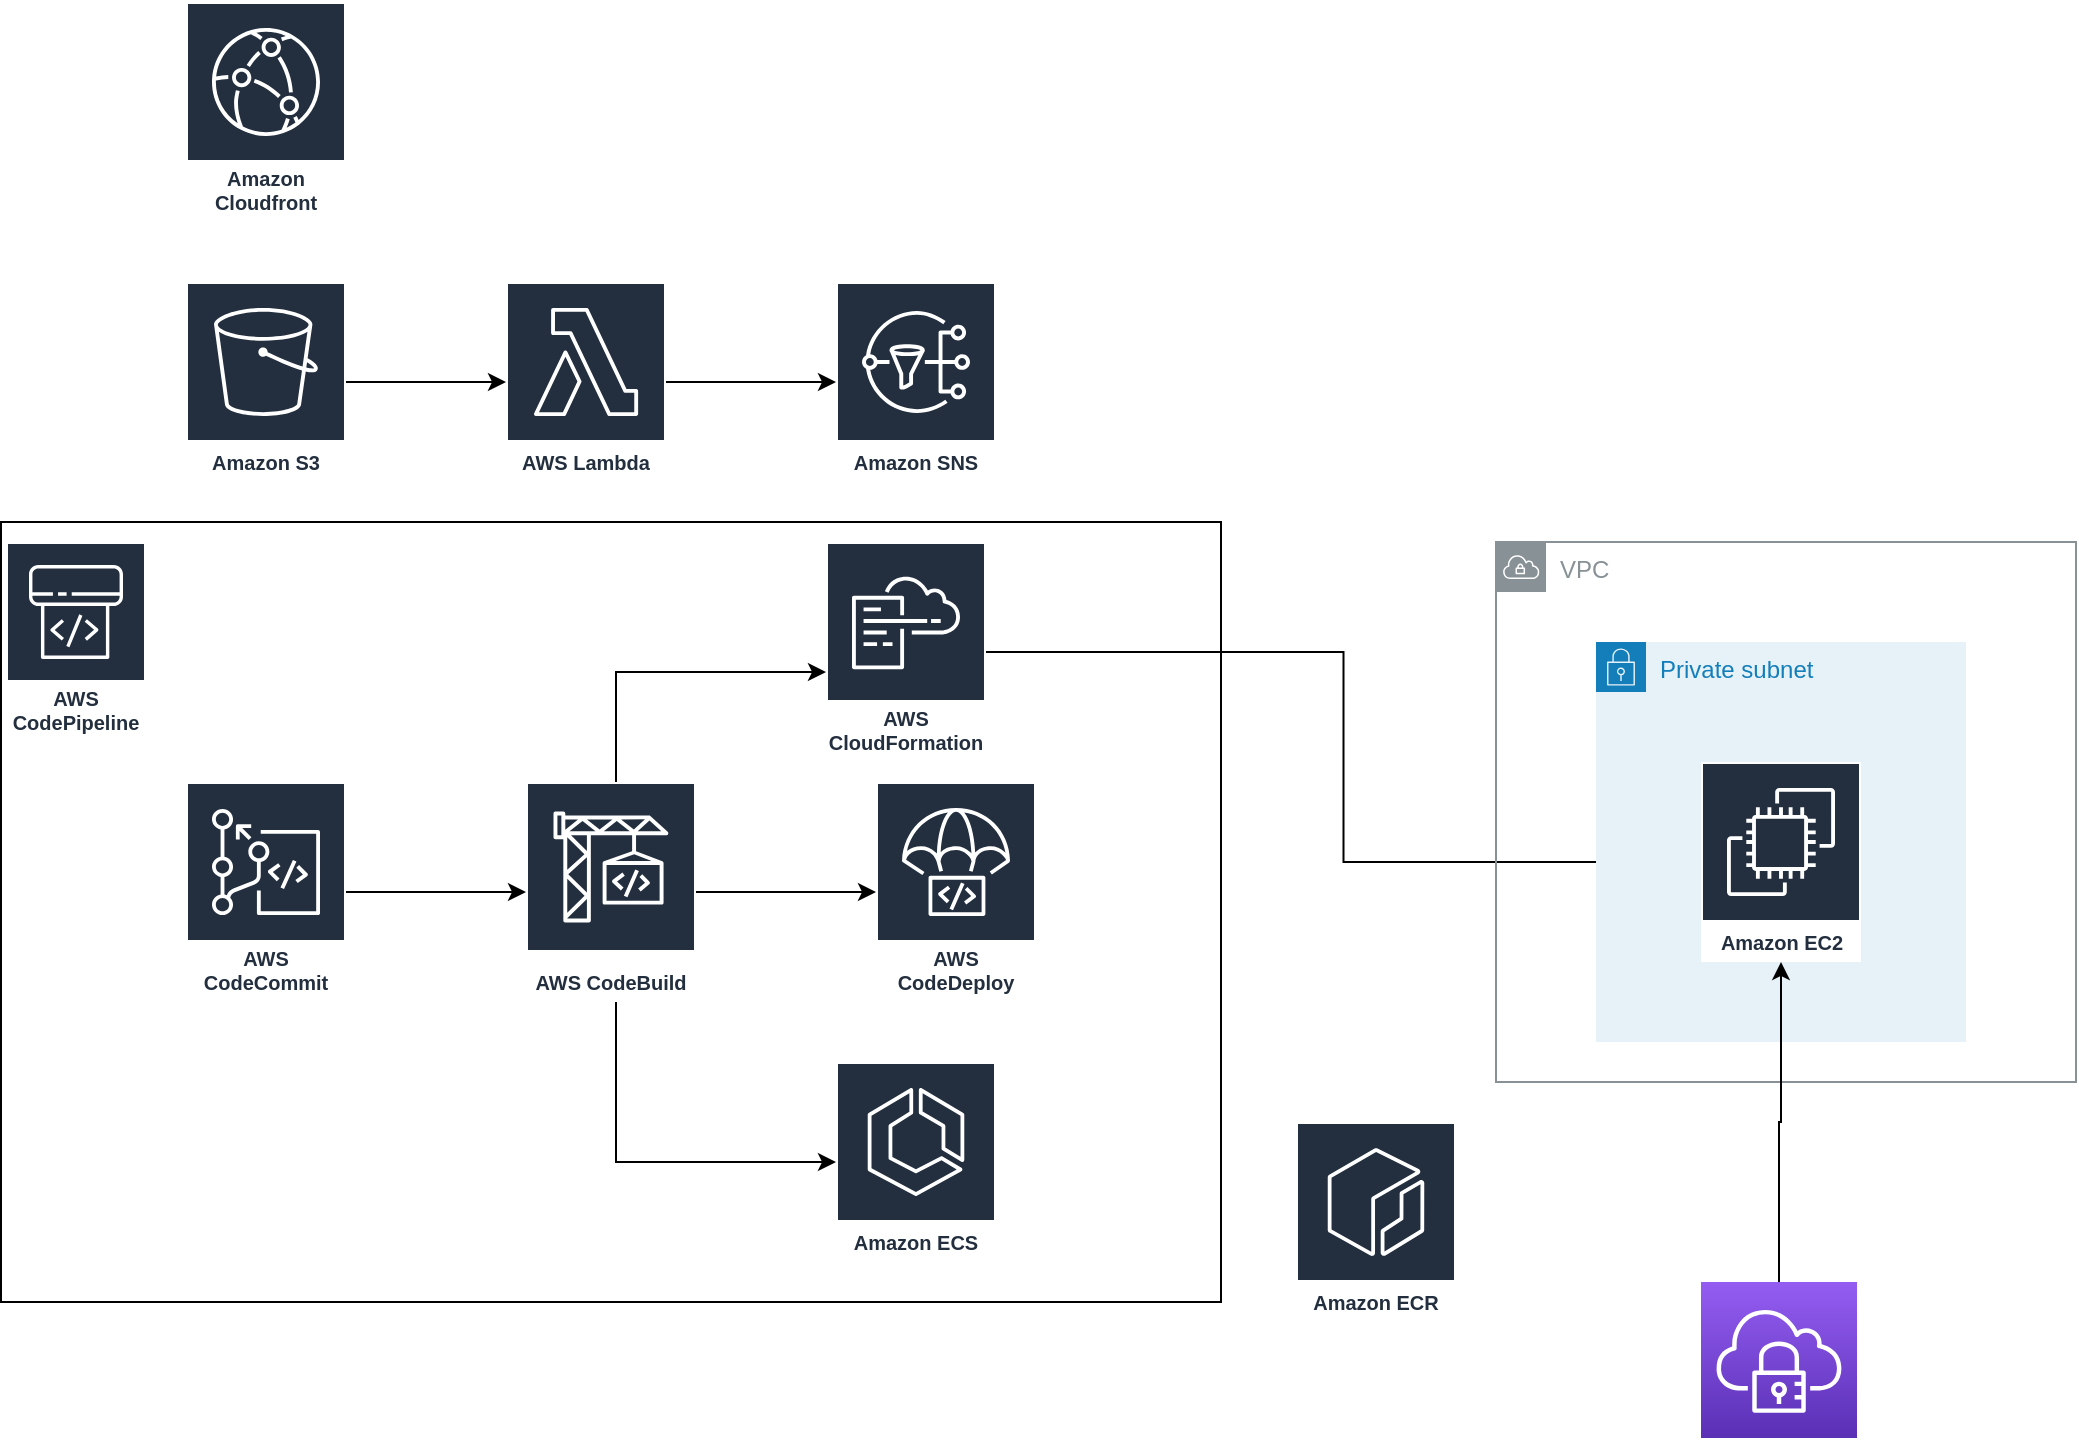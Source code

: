 <mxfile version="20.8.5" type="github">
  <diagram id="EkNbON0QIEz4dbVsxRn2" name="페이지-1">
    <mxGraphModel dx="1687" dy="920" grid="1" gridSize="10" guides="1" tooltips="1" connect="1" arrows="1" fold="1" page="1" pageScale="1" pageWidth="1169" pageHeight="827" math="0" shadow="0">
      <root>
        <mxCell id="0" />
        <mxCell id="1" parent="0" />
        <mxCell id="FlsoNrAaLQkfGbZSRwKs-5" value="" style="rounded=0;whiteSpace=wrap;html=1;" vertex="1" parent="1">
          <mxGeometry x="32.5" y="320" width="610" height="390" as="geometry" />
        </mxCell>
        <mxCell id="FlsoNrAaLQkfGbZSRwKs-2" style="edgeStyle=orthogonalEdgeStyle;rounded=0;orthogonalLoop=1;jettySize=auto;html=1;" edge="1" parent="1" source="FlsoNrAaLQkfGbZSRwKs-1" target="FlsoNrAaLQkfGbZSRwKs-3">
          <mxGeometry relative="1" as="geometry">
            <mxPoint x="295" y="535" as="targetPoint" />
          </mxGeometry>
        </mxCell>
        <mxCell id="FlsoNrAaLQkfGbZSRwKs-1" value="AWS CodeCommit" style="sketch=0;outlineConnect=0;fontColor=#232F3E;gradientColor=none;strokeColor=#ffffff;fillColor=#232F3E;dashed=0;verticalLabelPosition=middle;verticalAlign=bottom;align=center;html=1;whiteSpace=wrap;fontSize=10;fontStyle=1;spacing=3;shape=mxgraph.aws4.productIcon;prIcon=mxgraph.aws4.codecommit;" vertex="1" parent="1">
          <mxGeometry x="125" y="450" width="80" height="110" as="geometry" />
        </mxCell>
        <mxCell id="FlsoNrAaLQkfGbZSRwKs-7" style="edgeStyle=orthogonalEdgeStyle;rounded=0;orthogonalLoop=1;jettySize=auto;html=1;" edge="1" parent="1" source="FlsoNrAaLQkfGbZSRwKs-3" target="FlsoNrAaLQkfGbZSRwKs-6">
          <mxGeometry relative="1" as="geometry">
            <Array as="points">
              <mxPoint x="340" y="395" />
            </Array>
          </mxGeometry>
        </mxCell>
        <mxCell id="FlsoNrAaLQkfGbZSRwKs-50" style="edgeStyle=orthogonalEdgeStyle;rounded=0;orthogonalLoop=1;jettySize=auto;html=1;" edge="1" parent="1" source="FlsoNrAaLQkfGbZSRwKs-3" target="FlsoNrAaLQkfGbZSRwKs-40">
          <mxGeometry relative="1" as="geometry" />
        </mxCell>
        <mxCell id="FlsoNrAaLQkfGbZSRwKs-55" style="edgeStyle=orthogonalEdgeStyle;rounded=0;orthogonalLoop=1;jettySize=auto;html=1;" edge="1" parent="1" source="FlsoNrAaLQkfGbZSRwKs-3" target="FlsoNrAaLQkfGbZSRwKs-42">
          <mxGeometry relative="1" as="geometry">
            <Array as="points">
              <mxPoint x="340" y="640" />
            </Array>
          </mxGeometry>
        </mxCell>
        <mxCell id="FlsoNrAaLQkfGbZSRwKs-3" value="AWS CodeBuild" style="sketch=0;outlineConnect=0;fontColor=#232F3E;gradientColor=none;strokeColor=#ffffff;fillColor=#232F3E;dashed=0;verticalLabelPosition=middle;verticalAlign=bottom;align=center;html=1;whiteSpace=wrap;fontSize=10;fontStyle=1;spacing=3;shape=mxgraph.aws4.productIcon;prIcon=mxgraph.aws4.codebuild;" vertex="1" parent="1">
          <mxGeometry x="295" y="450" width="85" height="110" as="geometry" />
        </mxCell>
        <mxCell id="FlsoNrAaLQkfGbZSRwKs-4" value="AWS CodePipeline" style="sketch=0;outlineConnect=0;fontColor=#232F3E;gradientColor=none;strokeColor=#ffffff;fillColor=#232F3E;dashed=0;verticalLabelPosition=middle;verticalAlign=bottom;align=center;html=1;whiteSpace=wrap;fontSize=10;fontStyle=1;spacing=3;shape=mxgraph.aws4.productIcon;prIcon=mxgraph.aws4.codepipeline;" vertex="1" parent="1">
          <mxGeometry x="35" y="330" width="70" height="100" as="geometry" />
        </mxCell>
        <mxCell id="FlsoNrAaLQkfGbZSRwKs-39" style="edgeStyle=orthogonalEdgeStyle;rounded=0;orthogonalLoop=1;jettySize=auto;html=1;" edge="1" parent="1" source="FlsoNrAaLQkfGbZSRwKs-6" target="FlsoNrAaLQkfGbZSRwKs-26">
          <mxGeometry relative="1" as="geometry" />
        </mxCell>
        <mxCell id="FlsoNrAaLQkfGbZSRwKs-6" value="AWS CloudFormation" style="sketch=0;outlineConnect=0;fontColor=#232F3E;gradientColor=none;strokeColor=#ffffff;fillColor=#232F3E;dashed=0;verticalLabelPosition=middle;verticalAlign=bottom;align=center;html=1;whiteSpace=wrap;fontSize=10;fontStyle=1;spacing=3;shape=mxgraph.aws4.productIcon;prIcon=mxgraph.aws4.cloudformation;" vertex="1" parent="1">
          <mxGeometry x="445" y="330" width="80" height="110" as="geometry" />
        </mxCell>
        <mxCell id="FlsoNrAaLQkfGbZSRwKs-10" value="VPC" style="sketch=0;outlineConnect=0;gradientColor=none;html=1;whiteSpace=wrap;fontSize=12;fontStyle=0;shape=mxgraph.aws4.group;grIcon=mxgraph.aws4.group_vpc;strokeColor=#879196;fillColor=none;verticalAlign=top;align=left;spacingLeft=30;fontColor=#879196;dashed=0;" vertex="1" parent="1">
          <mxGeometry x="780" y="330" width="290" height="270" as="geometry" />
        </mxCell>
        <mxCell id="FlsoNrAaLQkfGbZSRwKs-35" style="edgeStyle=orthogonalEdgeStyle;rounded=0;orthogonalLoop=1;jettySize=auto;html=1;" edge="1" parent="1" source="FlsoNrAaLQkfGbZSRwKs-11" target="FlsoNrAaLQkfGbZSRwKs-33">
          <mxGeometry relative="1" as="geometry" />
        </mxCell>
        <mxCell id="FlsoNrAaLQkfGbZSRwKs-11" value="Amazon S3" style="sketch=0;outlineConnect=0;fontColor=#232F3E;gradientColor=none;strokeColor=#ffffff;fillColor=#232F3E;dashed=0;verticalLabelPosition=middle;verticalAlign=bottom;align=center;html=1;whiteSpace=wrap;fontSize=10;fontStyle=1;spacing=3;shape=mxgraph.aws4.productIcon;prIcon=mxgraph.aws4.s3;" vertex="1" parent="1">
          <mxGeometry x="125" y="200" width="80" height="100" as="geometry" />
        </mxCell>
        <mxCell id="FlsoNrAaLQkfGbZSRwKs-22" value="Private subnet" style="points=[[0,0],[0.25,0],[0.5,0],[0.75,0],[1,0],[1,0.25],[1,0.5],[1,0.75],[1,1],[0.75,1],[0.5,1],[0.25,1],[0,1],[0,0.75],[0,0.5],[0,0.25]];outlineConnect=0;gradientColor=none;html=1;whiteSpace=wrap;fontSize=12;fontStyle=0;container=1;pointerEvents=0;collapsible=0;recursiveResize=0;shape=mxgraph.aws4.group;grIcon=mxgraph.aws4.group_security_group;grStroke=0;strokeColor=#147EBA;fillColor=#E6F2F8;verticalAlign=top;align=left;spacingLeft=30;fontColor=#147EBA;dashed=0;" vertex="1" parent="1">
          <mxGeometry x="830" y="380" width="185" height="200" as="geometry" />
        </mxCell>
        <mxCell id="FlsoNrAaLQkfGbZSRwKs-26" value="Amazon EC2" style="sketch=0;outlineConnect=0;fontColor=#232F3E;gradientColor=none;strokeColor=#ffffff;fillColor=#232F3E;dashed=0;verticalLabelPosition=middle;verticalAlign=bottom;align=center;html=1;whiteSpace=wrap;fontSize=10;fontStyle=1;spacing=3;shape=mxgraph.aws4.productIcon;prIcon=mxgraph.aws4.ec2;" vertex="1" parent="FlsoNrAaLQkfGbZSRwKs-22">
          <mxGeometry x="52.5" y="60" width="80" height="100" as="geometry" />
        </mxCell>
        <mxCell id="FlsoNrAaLQkfGbZSRwKs-27" value="Amazon ECR" style="sketch=0;outlineConnect=0;fontColor=#232F3E;gradientColor=none;strokeColor=#ffffff;fillColor=#232F3E;dashed=0;verticalLabelPosition=middle;verticalAlign=bottom;align=center;html=1;whiteSpace=wrap;fontSize=10;fontStyle=1;spacing=3;shape=mxgraph.aws4.productIcon;prIcon=mxgraph.aws4.ecr;" vertex="1" parent="1">
          <mxGeometry x="680" y="620" width="80" height="100" as="geometry" />
        </mxCell>
        <mxCell id="FlsoNrAaLQkfGbZSRwKs-31" style="edgeStyle=orthogonalEdgeStyle;rounded=0;orthogonalLoop=1;jettySize=auto;html=1;" edge="1" parent="1" source="FlsoNrAaLQkfGbZSRwKs-29" target="FlsoNrAaLQkfGbZSRwKs-26">
          <mxGeometry relative="1" as="geometry" />
        </mxCell>
        <mxCell id="FlsoNrAaLQkfGbZSRwKs-29" value="" style="sketch=0;points=[[0,0,0],[0.25,0,0],[0.5,0,0],[0.75,0,0],[1,0,0],[0,1,0],[0.25,1,0],[0.5,1,0],[0.75,1,0],[1,1,0],[0,0.25,0],[0,0.5,0],[0,0.75,0],[1,0.25,0],[1,0.5,0],[1,0.75,0]];outlineConnect=0;fontColor=#232F3E;gradientColor=#945DF2;gradientDirection=north;fillColor=#5A30B5;strokeColor=#ffffff;dashed=0;verticalLabelPosition=bottom;verticalAlign=top;align=center;html=1;fontSize=12;fontStyle=0;aspect=fixed;shape=mxgraph.aws4.resourceIcon;resIcon=mxgraph.aws4.client_vpn;" vertex="1" parent="1">
          <mxGeometry x="882.5" y="700" width="78" height="78" as="geometry" />
        </mxCell>
        <mxCell id="FlsoNrAaLQkfGbZSRwKs-37" style="edgeStyle=orthogonalEdgeStyle;rounded=0;orthogonalLoop=1;jettySize=auto;html=1;" edge="1" parent="1" source="FlsoNrAaLQkfGbZSRwKs-33" target="FlsoNrAaLQkfGbZSRwKs-36">
          <mxGeometry relative="1" as="geometry" />
        </mxCell>
        <mxCell id="FlsoNrAaLQkfGbZSRwKs-33" value="AWS Lambda" style="sketch=0;outlineConnect=0;fontColor=#232F3E;gradientColor=none;strokeColor=#ffffff;fillColor=#232F3E;dashed=0;verticalLabelPosition=middle;verticalAlign=bottom;align=center;html=1;whiteSpace=wrap;fontSize=10;fontStyle=1;spacing=3;shape=mxgraph.aws4.productIcon;prIcon=mxgraph.aws4.lambda;" vertex="1" parent="1">
          <mxGeometry x="285" y="200" width="80" height="100" as="geometry" />
        </mxCell>
        <mxCell id="FlsoNrAaLQkfGbZSRwKs-36" value="Amazon SNS" style="sketch=0;outlineConnect=0;fontColor=#232F3E;gradientColor=none;strokeColor=#ffffff;fillColor=#232F3E;dashed=0;verticalLabelPosition=middle;verticalAlign=bottom;align=center;html=1;whiteSpace=wrap;fontSize=10;fontStyle=1;spacing=3;shape=mxgraph.aws4.productIcon;prIcon=mxgraph.aws4.sns;" vertex="1" parent="1">
          <mxGeometry x="450" y="200" width="80" height="100" as="geometry" />
        </mxCell>
        <mxCell id="FlsoNrAaLQkfGbZSRwKs-38" value="Amazon Cloudfront" style="sketch=0;outlineConnect=0;fontColor=#232F3E;gradientColor=none;strokeColor=#ffffff;fillColor=#232F3E;dashed=0;verticalLabelPosition=middle;verticalAlign=bottom;align=center;html=1;whiteSpace=wrap;fontSize=10;fontStyle=1;spacing=3;shape=mxgraph.aws4.productIcon;prIcon=mxgraph.aws4.cloudfront;" vertex="1" parent="1">
          <mxGeometry x="125" y="60" width="80" height="110" as="geometry" />
        </mxCell>
        <mxCell id="FlsoNrAaLQkfGbZSRwKs-42" value="Amazon ECS" style="sketch=0;outlineConnect=0;fontColor=#232F3E;gradientColor=none;strokeColor=#ffffff;fillColor=#232F3E;dashed=0;verticalLabelPosition=middle;verticalAlign=bottom;align=center;html=1;whiteSpace=wrap;fontSize=10;fontStyle=1;spacing=3;shape=mxgraph.aws4.productIcon;prIcon=mxgraph.aws4.ecs;" vertex="1" parent="1">
          <mxGeometry x="450" y="590" width="80" height="100" as="geometry" />
        </mxCell>
        <mxCell id="FlsoNrAaLQkfGbZSRwKs-40" value="AWS CodeDeploy" style="sketch=0;outlineConnect=0;fontColor=#232F3E;gradientColor=none;strokeColor=#ffffff;fillColor=#232F3E;dashed=0;verticalLabelPosition=middle;verticalAlign=bottom;align=center;html=1;whiteSpace=wrap;fontSize=10;fontStyle=1;spacing=3;shape=mxgraph.aws4.productIcon;prIcon=mxgraph.aws4.codedeploy;" vertex="1" parent="1">
          <mxGeometry x="470" y="450" width="80" height="110" as="geometry" />
        </mxCell>
      </root>
    </mxGraphModel>
  </diagram>
</mxfile>
